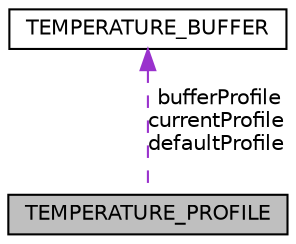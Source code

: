 digraph "TEMPERATURE_PROFILE"
{
 // LATEX_PDF_SIZE
  edge [fontname="Helvetica",fontsize="10",labelfontname="Helvetica",labelfontsize="10"];
  node [fontname="Helvetica",fontsize="10",shape=record];
  Node1 [label="TEMPERATURE_PROFILE",height=0.2,width=0.4,color="black", fillcolor="grey75", style="filled", fontcolor="black",tooltip=" "];
  Node2 -> Node1 [dir="back",color="darkorchid3",fontsize="10",style="dashed",label=" bufferProfile\ncurrentProfile\ndefaultProfile" ,fontname="Helvetica"];
  Node2 [label="TEMPERATURE_BUFFER",height=0.2,width=0.4,color="black", fillcolor="white", style="filled",URL="$struct_t_e_m_p_e_r_a_t_u_r_e___b_u_f_f_e_r.html",tooltip=" "];
}
